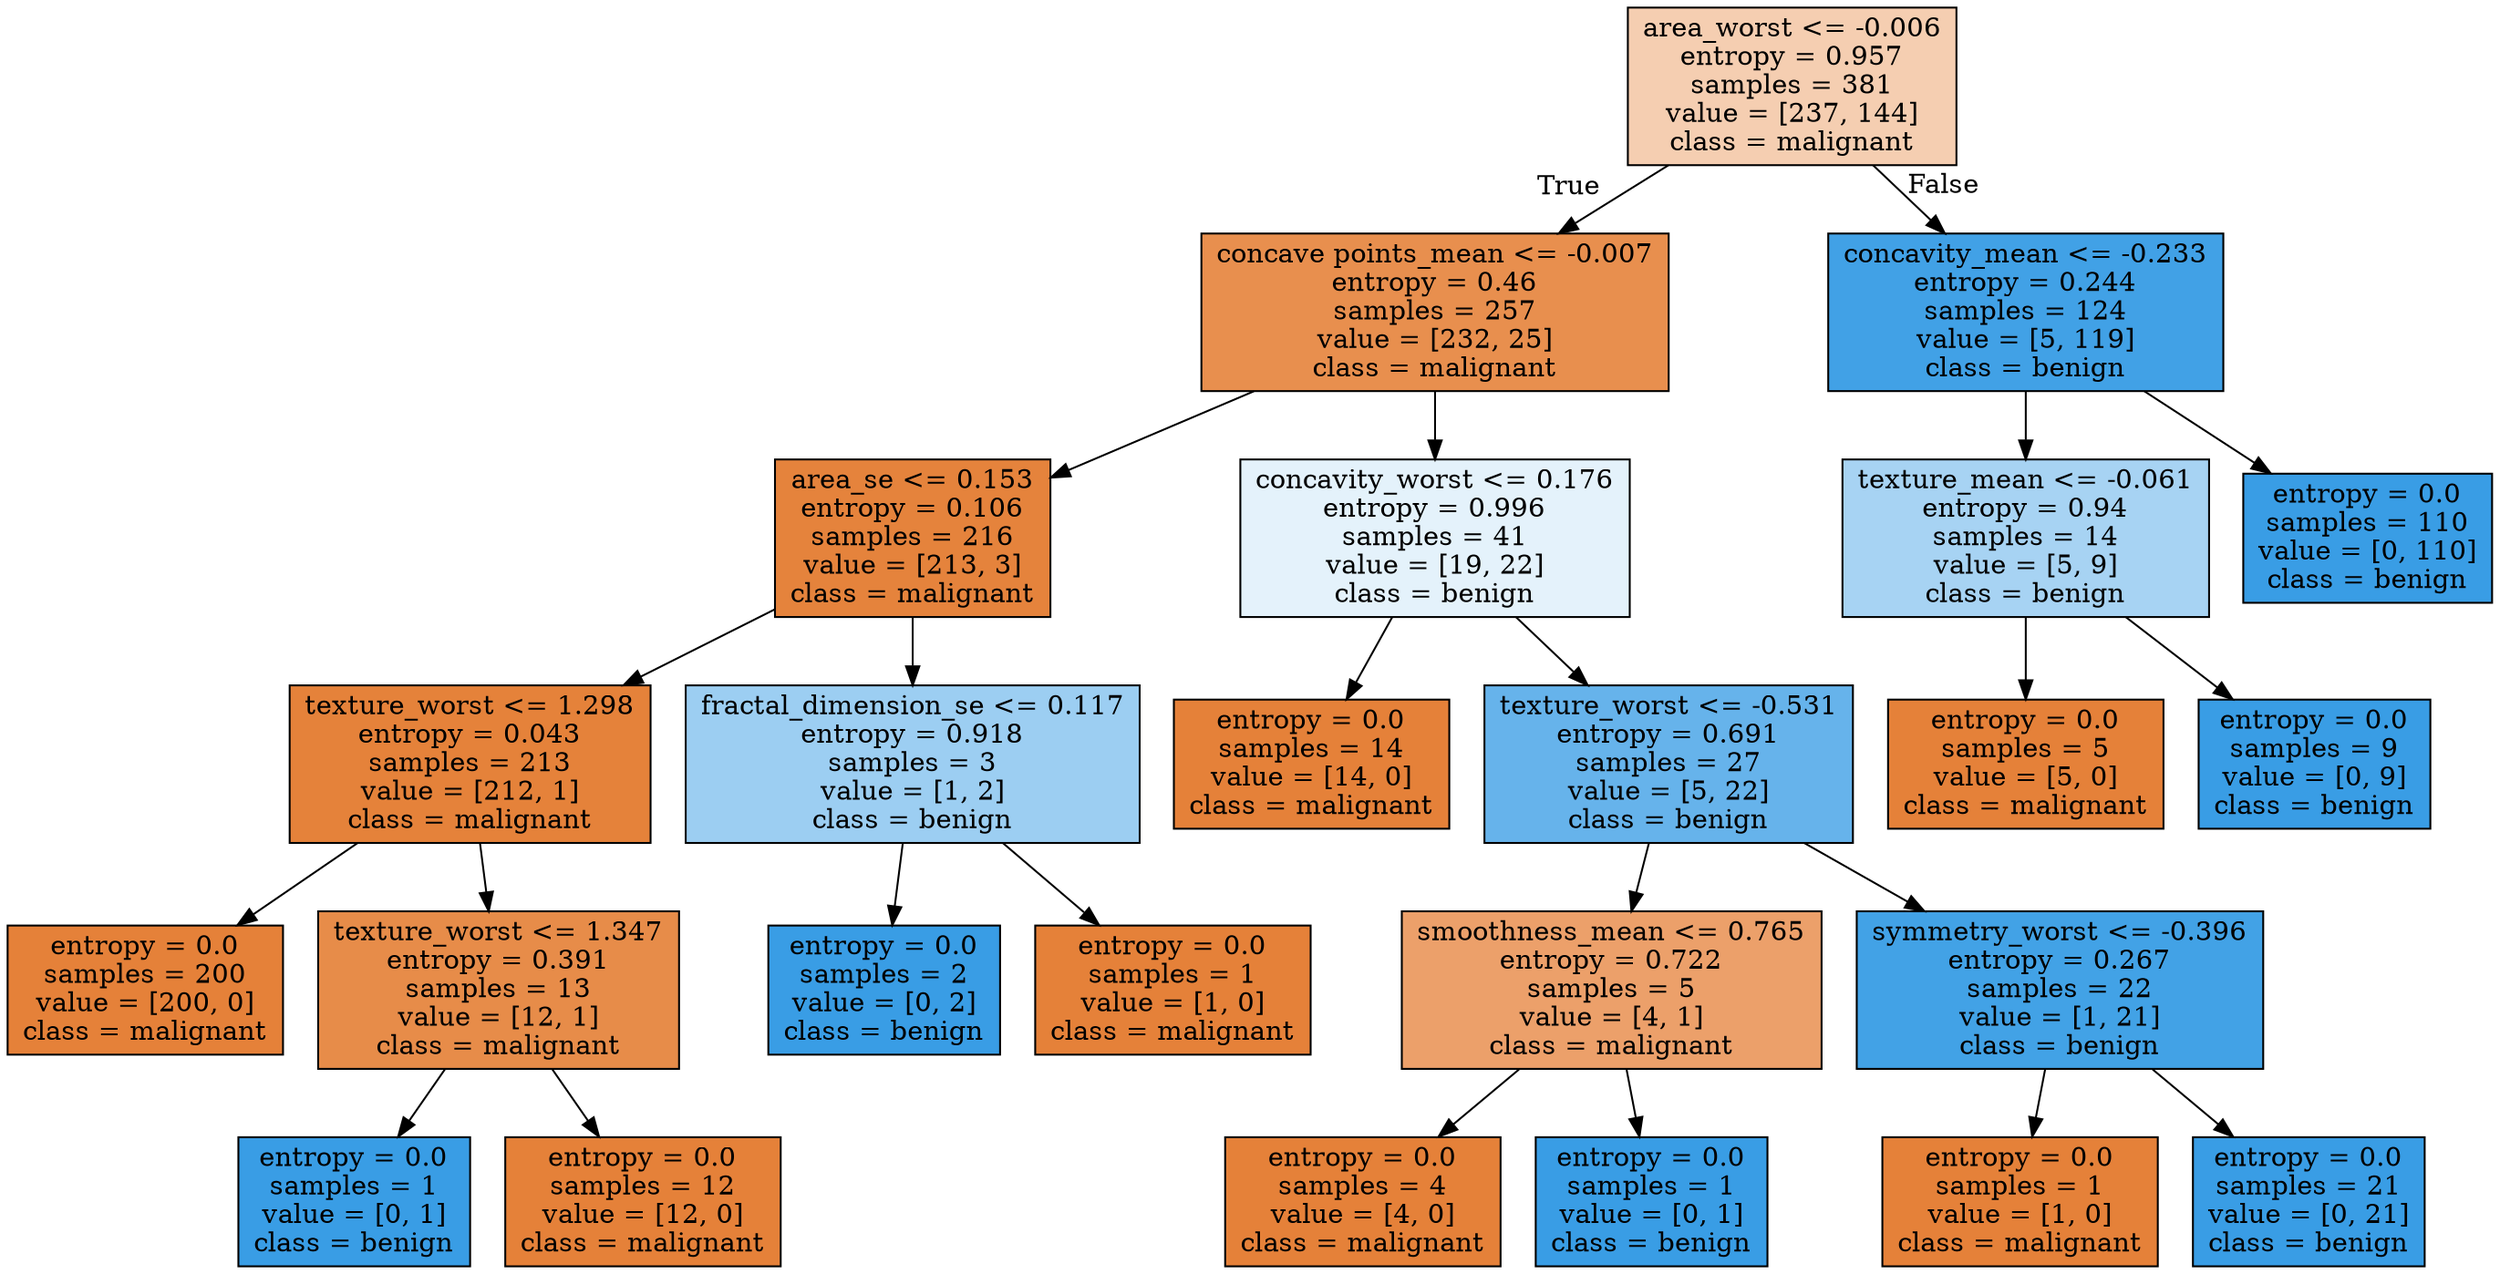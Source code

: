 digraph Tree {
node [shape=box, style="filled", color="black"] ;
0 [label="area_worst <= -0.006\nentropy = 0.957\nsamples = 381\nvalue = [237, 144]\nclass = malignant", fillcolor="#f5ceb1"] ;
1 [label="concave points_mean <= -0.007\nentropy = 0.46\nsamples = 257\nvalue = [232, 25]\nclass = malignant", fillcolor="#e88f4e"] ;
0 -> 1 [labeldistance=2.5, labelangle=45, headlabel="True"] ;
2 [label="area_se <= 0.153\nentropy = 0.106\nsamples = 216\nvalue = [213, 3]\nclass = malignant", fillcolor="#e5833c"] ;
1 -> 2 ;
3 [label="texture_worst <= 1.298\nentropy = 0.043\nsamples = 213\nvalue = [212, 1]\nclass = malignant", fillcolor="#e5823a"] ;
2 -> 3 ;
4 [label="entropy = 0.0\nsamples = 200\nvalue = [200, 0]\nclass = malignant", fillcolor="#e58139"] ;
3 -> 4 ;
5 [label="texture_worst <= 1.347\nentropy = 0.391\nsamples = 13\nvalue = [12, 1]\nclass = malignant", fillcolor="#e78c49"] ;
3 -> 5 ;
6 [label="entropy = 0.0\nsamples = 1\nvalue = [0, 1]\nclass = benign", fillcolor="#399de5"] ;
5 -> 6 ;
7 [label="entropy = 0.0\nsamples = 12\nvalue = [12, 0]\nclass = malignant", fillcolor="#e58139"] ;
5 -> 7 ;
8 [label="fractal_dimension_se <= 0.117\nentropy = 0.918\nsamples = 3\nvalue = [1, 2]\nclass = benign", fillcolor="#9ccef2"] ;
2 -> 8 ;
9 [label="entropy = 0.0\nsamples = 2\nvalue = [0, 2]\nclass = benign", fillcolor="#399de5"] ;
8 -> 9 ;
10 [label="entropy = 0.0\nsamples = 1\nvalue = [1, 0]\nclass = malignant", fillcolor="#e58139"] ;
8 -> 10 ;
11 [label="concavity_worst <= 0.176\nentropy = 0.996\nsamples = 41\nvalue = [19, 22]\nclass = benign", fillcolor="#e4f2fb"] ;
1 -> 11 ;
12 [label="entropy = 0.0\nsamples = 14\nvalue = [14, 0]\nclass = malignant", fillcolor="#e58139"] ;
11 -> 12 ;
13 [label="texture_worst <= -0.531\nentropy = 0.691\nsamples = 27\nvalue = [5, 22]\nclass = benign", fillcolor="#66b3eb"] ;
11 -> 13 ;
14 [label="smoothness_mean <= 0.765\nentropy = 0.722\nsamples = 5\nvalue = [4, 1]\nclass = malignant", fillcolor="#eca06a"] ;
13 -> 14 ;
15 [label="entropy = 0.0\nsamples = 4\nvalue = [4, 0]\nclass = malignant", fillcolor="#e58139"] ;
14 -> 15 ;
16 [label="entropy = 0.0\nsamples = 1\nvalue = [0, 1]\nclass = benign", fillcolor="#399de5"] ;
14 -> 16 ;
17 [label="symmetry_worst <= -0.396\nentropy = 0.267\nsamples = 22\nvalue = [1, 21]\nclass = benign", fillcolor="#42a2e6"] ;
13 -> 17 ;
18 [label="entropy = 0.0\nsamples = 1\nvalue = [1, 0]\nclass = malignant", fillcolor="#e58139"] ;
17 -> 18 ;
19 [label="entropy = 0.0\nsamples = 21\nvalue = [0, 21]\nclass = benign", fillcolor="#399de5"] ;
17 -> 19 ;
20 [label="concavity_mean <= -0.233\nentropy = 0.244\nsamples = 124\nvalue = [5, 119]\nclass = benign", fillcolor="#41a1e6"] ;
0 -> 20 [labeldistance=2.5, labelangle=-45, headlabel="False"] ;
21 [label="texture_mean <= -0.061\nentropy = 0.94\nsamples = 14\nvalue = [5, 9]\nclass = benign", fillcolor="#a7d3f3"] ;
20 -> 21 ;
22 [label="entropy = 0.0\nsamples = 5\nvalue = [5, 0]\nclass = malignant", fillcolor="#e58139"] ;
21 -> 22 ;
23 [label="entropy = 0.0\nsamples = 9\nvalue = [0, 9]\nclass = benign", fillcolor="#399de5"] ;
21 -> 23 ;
24 [label="entropy = 0.0\nsamples = 110\nvalue = [0, 110]\nclass = benign", fillcolor="#399de5"] ;
20 -> 24 ;
}